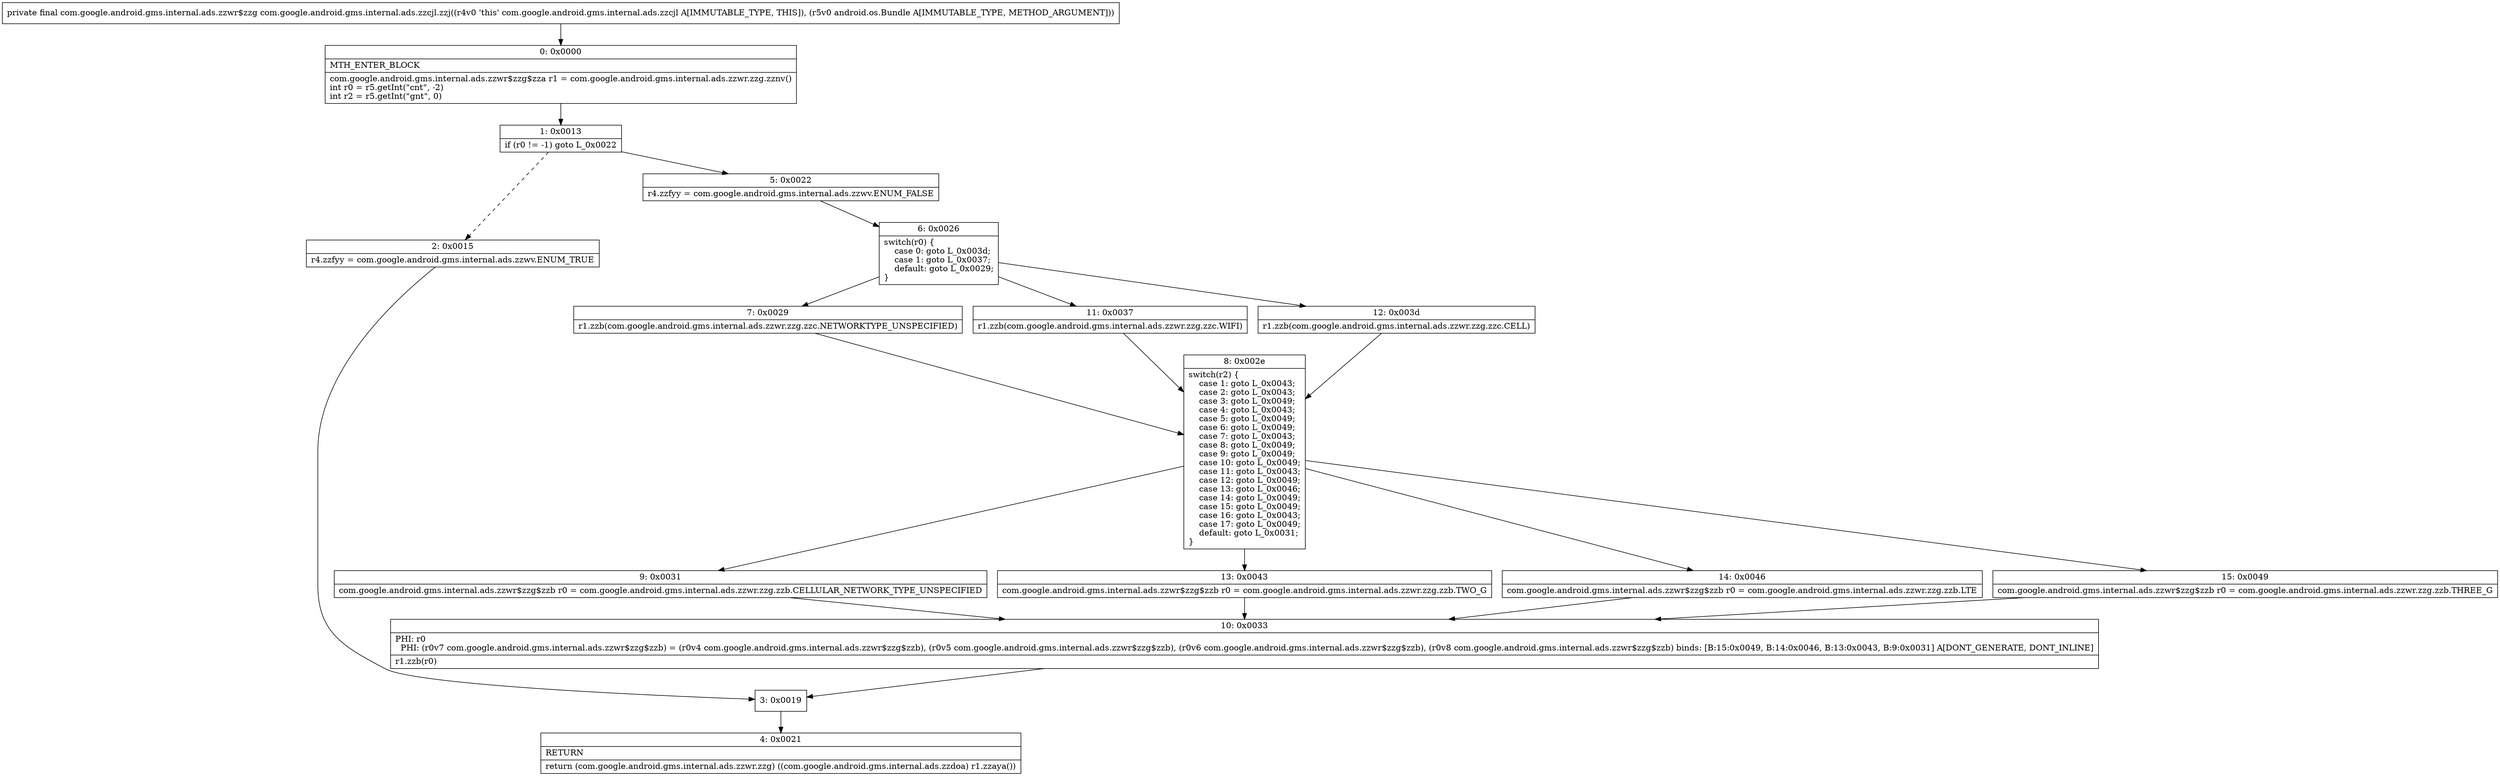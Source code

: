 digraph "CFG forcom.google.android.gms.internal.ads.zzcjl.zzj(Landroid\/os\/Bundle;)Lcom\/google\/android\/gms\/internal\/ads\/zzwr$zzg;" {
Node_0 [shape=record,label="{0\:\ 0x0000|MTH_ENTER_BLOCK\l|com.google.android.gms.internal.ads.zzwr$zzg$zza r1 = com.google.android.gms.internal.ads.zzwr.zzg.zznv()\lint r0 = r5.getInt(\"cnt\", \-2)\lint r2 = r5.getInt(\"gnt\", 0)\l}"];
Node_1 [shape=record,label="{1\:\ 0x0013|if (r0 != \-1) goto L_0x0022\l}"];
Node_2 [shape=record,label="{2\:\ 0x0015|r4.zzfyy = com.google.android.gms.internal.ads.zzwv.ENUM_TRUE\l}"];
Node_3 [shape=record,label="{3\:\ 0x0019}"];
Node_4 [shape=record,label="{4\:\ 0x0021|RETURN\l|return (com.google.android.gms.internal.ads.zzwr.zzg) ((com.google.android.gms.internal.ads.zzdoa) r1.zzaya())\l}"];
Node_5 [shape=record,label="{5\:\ 0x0022|r4.zzfyy = com.google.android.gms.internal.ads.zzwv.ENUM_FALSE\l}"];
Node_6 [shape=record,label="{6\:\ 0x0026|switch(r0) \{\l    case 0: goto L_0x003d;\l    case 1: goto L_0x0037;\l    default: goto L_0x0029;\l\}\l}"];
Node_7 [shape=record,label="{7\:\ 0x0029|r1.zzb(com.google.android.gms.internal.ads.zzwr.zzg.zzc.NETWORKTYPE_UNSPECIFIED)\l}"];
Node_8 [shape=record,label="{8\:\ 0x002e|switch(r2) \{\l    case 1: goto L_0x0043;\l    case 2: goto L_0x0043;\l    case 3: goto L_0x0049;\l    case 4: goto L_0x0043;\l    case 5: goto L_0x0049;\l    case 6: goto L_0x0049;\l    case 7: goto L_0x0043;\l    case 8: goto L_0x0049;\l    case 9: goto L_0x0049;\l    case 10: goto L_0x0049;\l    case 11: goto L_0x0043;\l    case 12: goto L_0x0049;\l    case 13: goto L_0x0046;\l    case 14: goto L_0x0049;\l    case 15: goto L_0x0049;\l    case 16: goto L_0x0043;\l    case 17: goto L_0x0049;\l    default: goto L_0x0031;\l\}\l}"];
Node_9 [shape=record,label="{9\:\ 0x0031|com.google.android.gms.internal.ads.zzwr$zzg$zzb r0 = com.google.android.gms.internal.ads.zzwr.zzg.zzb.CELLULAR_NETWORK_TYPE_UNSPECIFIED\l}"];
Node_10 [shape=record,label="{10\:\ 0x0033|PHI: r0 \l  PHI: (r0v7 com.google.android.gms.internal.ads.zzwr$zzg$zzb) = (r0v4 com.google.android.gms.internal.ads.zzwr$zzg$zzb), (r0v5 com.google.android.gms.internal.ads.zzwr$zzg$zzb), (r0v6 com.google.android.gms.internal.ads.zzwr$zzg$zzb), (r0v8 com.google.android.gms.internal.ads.zzwr$zzg$zzb) binds: [B:15:0x0049, B:14:0x0046, B:13:0x0043, B:9:0x0031] A[DONT_GENERATE, DONT_INLINE]\l|r1.zzb(r0)\l}"];
Node_11 [shape=record,label="{11\:\ 0x0037|r1.zzb(com.google.android.gms.internal.ads.zzwr.zzg.zzc.WIFI)\l}"];
Node_12 [shape=record,label="{12\:\ 0x003d|r1.zzb(com.google.android.gms.internal.ads.zzwr.zzg.zzc.CELL)\l}"];
Node_13 [shape=record,label="{13\:\ 0x0043|com.google.android.gms.internal.ads.zzwr$zzg$zzb r0 = com.google.android.gms.internal.ads.zzwr.zzg.zzb.TWO_G\l}"];
Node_14 [shape=record,label="{14\:\ 0x0046|com.google.android.gms.internal.ads.zzwr$zzg$zzb r0 = com.google.android.gms.internal.ads.zzwr.zzg.zzb.LTE\l}"];
Node_15 [shape=record,label="{15\:\ 0x0049|com.google.android.gms.internal.ads.zzwr$zzg$zzb r0 = com.google.android.gms.internal.ads.zzwr.zzg.zzb.THREE_G\l}"];
MethodNode[shape=record,label="{private final com.google.android.gms.internal.ads.zzwr$zzg com.google.android.gms.internal.ads.zzcjl.zzj((r4v0 'this' com.google.android.gms.internal.ads.zzcjl A[IMMUTABLE_TYPE, THIS]), (r5v0 android.os.Bundle A[IMMUTABLE_TYPE, METHOD_ARGUMENT])) }"];
MethodNode -> Node_0;
Node_0 -> Node_1;
Node_1 -> Node_2[style=dashed];
Node_1 -> Node_5;
Node_2 -> Node_3;
Node_3 -> Node_4;
Node_5 -> Node_6;
Node_6 -> Node_7;
Node_6 -> Node_11;
Node_6 -> Node_12;
Node_7 -> Node_8;
Node_8 -> Node_9;
Node_8 -> Node_13;
Node_8 -> Node_14;
Node_8 -> Node_15;
Node_9 -> Node_10;
Node_10 -> Node_3;
Node_11 -> Node_8;
Node_12 -> Node_8;
Node_13 -> Node_10;
Node_14 -> Node_10;
Node_15 -> Node_10;
}

